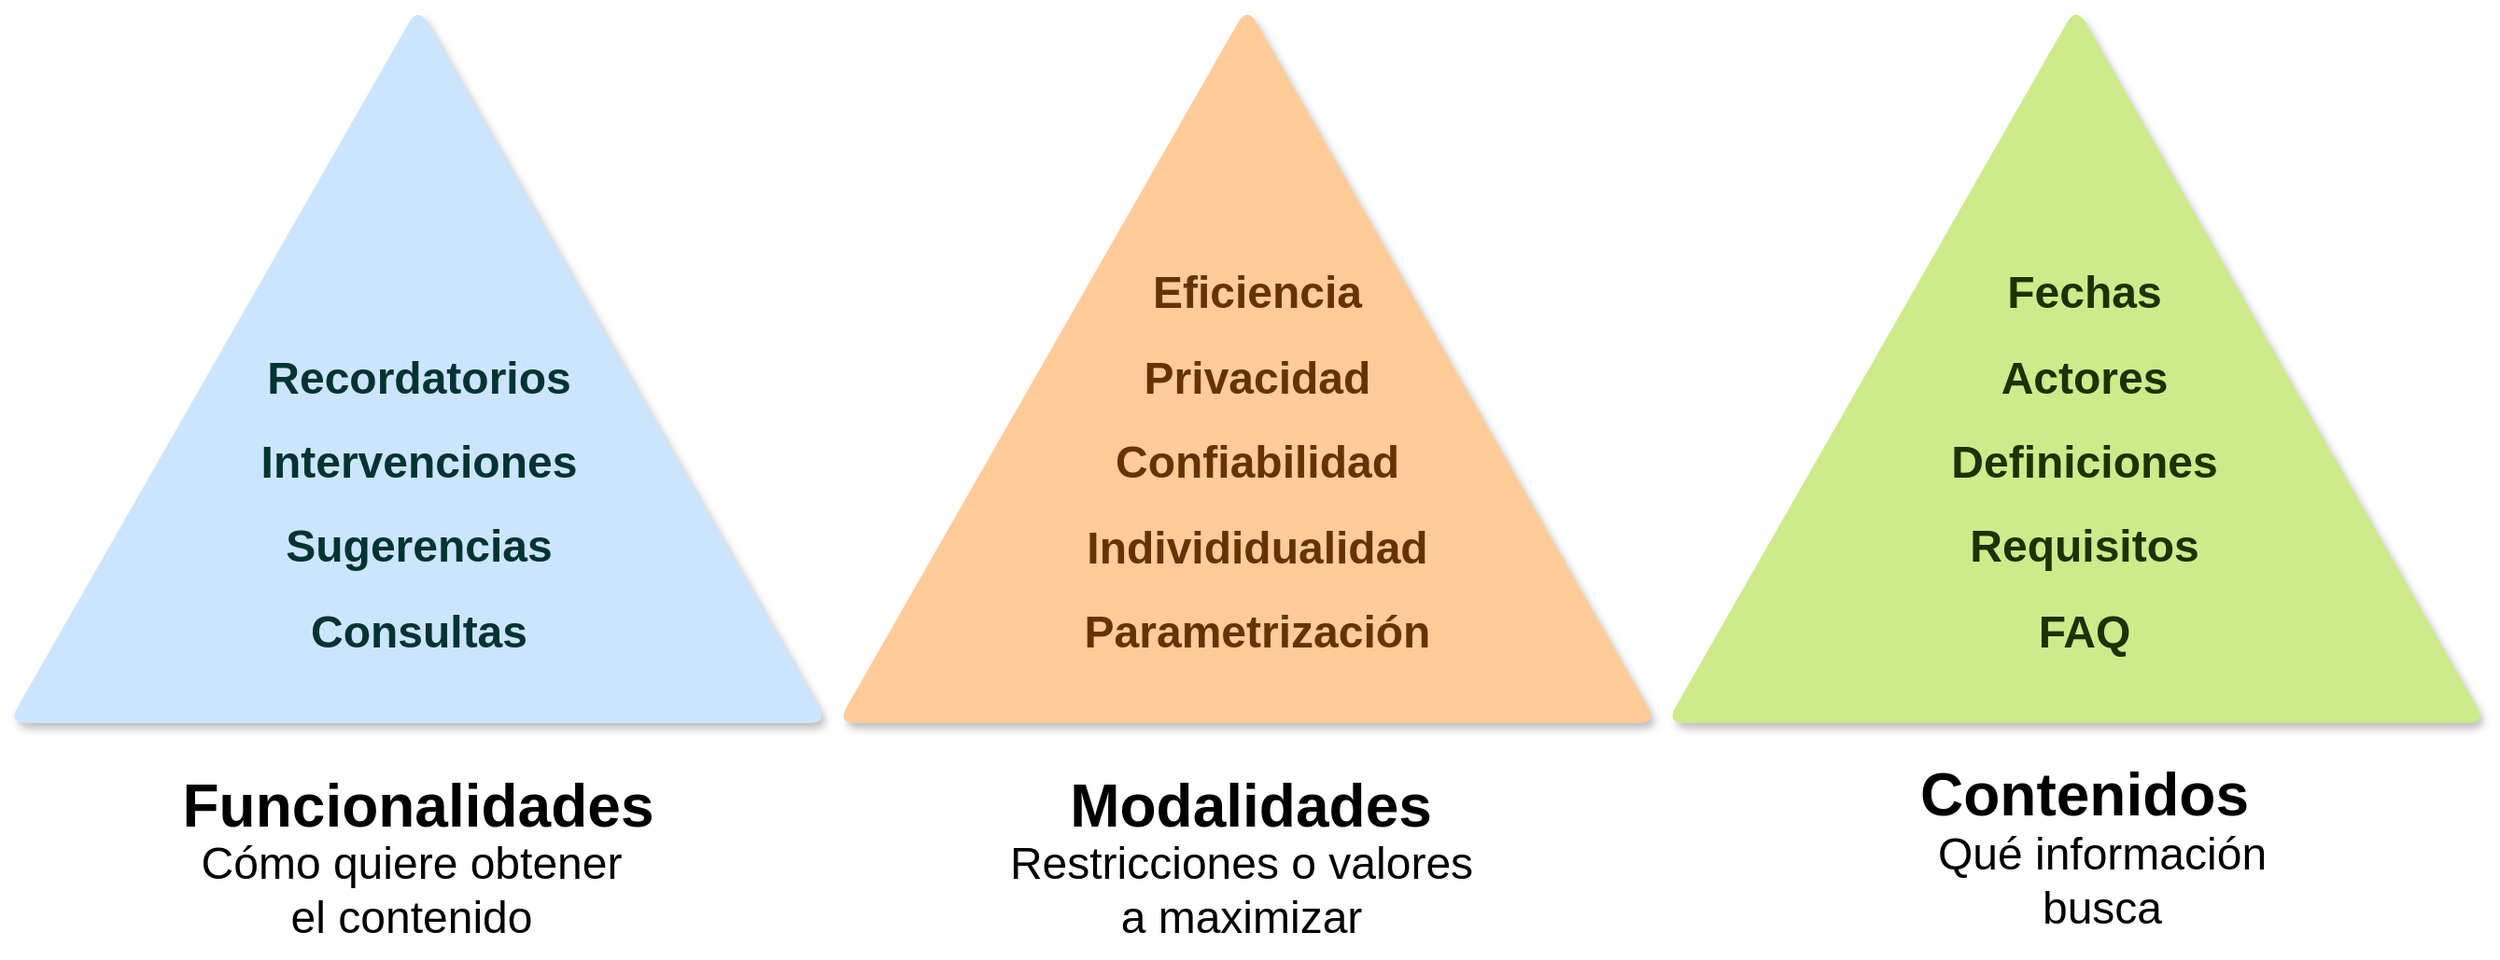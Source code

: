 <mxfile version="17.2.4" type="device"><diagram id="siDjjqEwwujd6_Cov1KN" name="Page-1"><mxGraphModel dx="2664" dy="1470" grid="0" gridSize="10" guides="1" tooltips="1" connect="1" arrows="1" fold="1" page="1" pageScale="1" pageWidth="1100" pageHeight="850" math="0" shadow="0"><root><mxCell id="0"/><mxCell id="1" parent="0"/><mxCell id="DCVd_LWpd1dMsE7Amlj2-41" value="" style="triangle;whiteSpace=wrap;html=1;rounded=1;shadow=1;glass=0;sketch=0;fontSize=24;fillColor=#cce5ff;strokeColor=none;rotation=-90;" vertex="1" parent="1"><mxGeometry x="-91" y="286" width="384" height="439" as="geometry"/></mxCell><mxCell id="DCVd_LWpd1dMsE7Amlj2-30" value="Recordatorios" style="text;html=1;strokeColor=none;fillColor=none;align=center;verticalAlign=middle;whiteSpace=wrap;rounded=0;shadow=1;glass=0;sketch=0;fontSize=24;fontStyle=1;fontColor=#003333;" vertex="1" parent="1"><mxGeometry x="12.5" y="497.5" width="177" height="30" as="geometry"/></mxCell><mxCell id="DCVd_LWpd1dMsE7Amlj2-31" value="Intervenciones" style="text;html=1;strokeColor=none;fillColor=none;align=center;verticalAlign=middle;whiteSpace=wrap;rounded=0;shadow=1;glass=0;sketch=0;fontSize=24;fontStyle=1;fontColor=#003333;" vertex="1" parent="1"><mxGeometry x="12.5" y="543" width="177" height="30" as="geometry"/></mxCell><mxCell id="DCVd_LWpd1dMsE7Amlj2-32" value="Sugerencias" style="text;html=1;strokeColor=none;fillColor=none;align=center;verticalAlign=middle;whiteSpace=wrap;rounded=0;shadow=1;glass=0;sketch=0;fontSize=24;fontStyle=1;fontColor=#003333;" vertex="1" parent="1"><mxGeometry x="12.5" y="588" width="177" height="30" as="geometry"/></mxCell><mxCell id="DCVd_LWpd1dMsE7Amlj2-33" value="Consultas" style="text;html=1;strokeColor=none;fillColor=none;align=center;verticalAlign=middle;whiteSpace=wrap;rounded=0;shadow=1;glass=0;sketch=0;fontSize=24;fontStyle=1;fontColor=#003333;" vertex="1" parent="1"><mxGeometry x="12.5" y="633.5" width="177" height="30" as="geometry"/></mxCell><mxCell id="DCVd_LWpd1dMsE7Amlj2-44" style="edgeStyle=orthogonalEdgeStyle;rounded=0;orthogonalLoop=1;jettySize=auto;html=1;exitX=0.5;exitY=1;exitDx=0;exitDy=0;fontSize=24;fontColor=#003333;align=center;strokeColor=none;" edge="1" parent="1" source="DCVd_LWpd1dMsE7Amlj2-32" target="DCVd_LWpd1dMsE7Amlj2-32"><mxGeometry relative="1" as="geometry"/></mxCell><mxCell id="DCVd_LWpd1dMsE7Amlj2-45" value="" style="triangle;whiteSpace=wrap;html=1;rounded=1;shadow=1;glass=0;sketch=0;fontSize=24;flipH=1;fillColor=#cdeb8b;strokeColor=none;rotation=90;" vertex="1" parent="1"><mxGeometry x="797" y="286" width="384" height="439" as="geometry"/></mxCell><mxCell id="DCVd_LWpd1dMsE7Amlj2-34" value="Fechas" style="text;html=1;align=center;verticalAlign=middle;whiteSpace=wrap;rounded=0;shadow=1;glass=0;sketch=0;fontSize=24;fontStyle=1;fontColor=#1A3300;strokeColor=none;" vertex="1" parent="1"><mxGeometry x="905" y="451.5" width="177" height="30" as="geometry"/></mxCell><mxCell id="DCVd_LWpd1dMsE7Amlj2-35" value="Actores" style="text;html=1;align=center;verticalAlign=middle;whiteSpace=wrap;rounded=0;shadow=1;glass=0;sketch=0;fontSize=24;fontStyle=1;fontColor=#1A3300;strokeColor=none;" vertex="1" parent="1"><mxGeometry x="905" y="497.5" width="177" height="30" as="geometry"/></mxCell><mxCell id="DCVd_LWpd1dMsE7Amlj2-36" value="Definiciones" style="text;html=1;align=center;verticalAlign=middle;whiteSpace=wrap;rounded=0;shadow=1;glass=0;sketch=0;fontSize=24;fontStyle=1;fontColor=#1A3300;strokeColor=none;" vertex="1" parent="1"><mxGeometry x="905" y="543" width="177" height="30" as="geometry"/></mxCell><mxCell id="DCVd_LWpd1dMsE7Amlj2-37" value="Requisitos" style="text;html=1;align=center;verticalAlign=middle;whiteSpace=wrap;rounded=0;shadow=1;glass=0;sketch=0;fontSize=24;fontStyle=1;fontColor=#1A3300;strokeColor=none;" vertex="1" parent="1"><mxGeometry x="905" y="588" width="177" height="30" as="geometry"/></mxCell><mxCell id="DCVd_LWpd1dMsE7Amlj2-38" value="FAQ" style="text;html=1;align=center;verticalAlign=middle;whiteSpace=wrap;rounded=0;shadow=1;glass=0;sketch=0;fontSize=24;fontStyle=1;fontColor=#1A3300;strokeColor=none;" vertex="1" parent="1"><mxGeometry x="905" y="633.5" width="177" height="30" as="geometry"/></mxCell><mxCell id="DCVd_LWpd1dMsE7Amlj2-46" value="" style="triangle;whiteSpace=wrap;html=1;rounded=1;shadow=1;glass=0;sketch=0;fontSize=24;flipV=0;rotation=-90;fillColor=#ffcc99;strokeColor=none;" vertex="1" parent="1"><mxGeometry x="353" y="286" width="384" height="439" as="geometry"/></mxCell><mxCell id="DCVd_LWpd1dMsE7Amlj2-18" value="Privacidad" style="text;html=1;strokeColor=none;fillColor=none;align=center;verticalAlign=middle;whiteSpace=wrap;rounded=0;shadow=1;glass=0;sketch=0;fontSize=24;fontStyle=1;fontColor=#663300;" vertex="1" parent="1"><mxGeometry x="462" y="497.5" width="177" height="30" as="geometry"/></mxCell><mxCell id="DCVd_LWpd1dMsE7Amlj2-19" value="Eficiencia" style="text;html=1;strokeColor=none;fillColor=none;align=center;verticalAlign=middle;whiteSpace=wrap;rounded=0;shadow=1;glass=0;sketch=0;fontSize=24;fontStyle=1;fontColor=#663300;" vertex="1" parent="1"><mxGeometry x="462" y="451.5" width="177" height="30" as="geometry"/></mxCell><mxCell id="DCVd_LWpd1dMsE7Amlj2-20" value="Parametrización" style="text;html=1;strokeColor=none;fillColor=none;align=center;verticalAlign=middle;whiteSpace=wrap;rounded=0;shadow=1;glass=0;sketch=0;fontSize=24;fontStyle=1;fontColor=#663300;" vertex="1" parent="1"><mxGeometry x="462" y="633.5" width="177" height="30" as="geometry"/></mxCell><mxCell id="DCVd_LWpd1dMsE7Amlj2-21" value="Confiabilidad" style="text;html=1;strokeColor=none;fillColor=none;align=center;verticalAlign=middle;whiteSpace=wrap;rounded=0;shadow=1;glass=0;sketch=0;fontSize=24;fontStyle=1;fontColor=#663300;" vertex="1" parent="1"><mxGeometry x="462" y="542.5" width="177" height="30" as="geometry"/></mxCell><mxCell id="DCVd_LWpd1dMsE7Amlj2-22" value="Individidualidad" style="text;html=1;strokeColor=none;fillColor=none;align=center;verticalAlign=middle;whiteSpace=wrap;rounded=0;shadow=1;glass=0;sketch=0;fontSize=24;fontStyle=1;fontColor=#663300;" vertex="1" parent="1"><mxGeometry x="462" y="588.5" width="177" height="30" as="geometry"/></mxCell><mxCell id="DCVd_LWpd1dMsE7Amlj2-51" value="&lt;h1&gt;&lt;font style=&quot;font-size: 32px&quot;&gt;Modalidades&lt;/font&gt;&lt;/h1&gt;&lt;p&gt;&lt;font&gt;&lt;br&gt;&lt;/font&gt;&lt;/p&gt;" style="text;html=1;strokeColor=none;fillColor=none;spacing=3;spacingTop=-30;whiteSpace=wrap;overflow=hidden;rounded=0;shadow=1;glass=0;sketch=0;fontSize=24;verticalAlign=middle;align=center;fontColor=#000000;" vertex="1" parent="1"><mxGeometry x="334" y="702" width="426" height="56" as="geometry"/></mxCell><mxCell id="DCVd_LWpd1dMsE7Amlj2-65" value="&lt;font&gt;Restricciones o valores a maximizar&lt;/font&gt;" style="text;html=1;strokeColor=none;fillColor=none;align=center;verticalAlign=middle;whiteSpace=wrap;rounded=0;shadow=1;glass=0;sketch=0;fontSize=24;fontColor=#000000;" vertex="1" parent="1"><mxGeometry x="410" y="758" width="264" height="57" as="geometry"/></mxCell><mxCell id="DCVd_LWpd1dMsE7Amlj2-52" value="&lt;h1&gt;&lt;font style=&quot;font-size: 32px&quot;&gt;Funcionalidades&lt;/font&gt;&lt;/h1&gt;" style="text;html=1;strokeColor=none;fillColor=none;spacing=3;spacingTop=-30;whiteSpace=wrap;overflow=hidden;rounded=0;shadow=1;glass=0;sketch=0;fontSize=24;align=center;verticalAlign=middle;fontColor=#000000;" vertex="1" parent="1"><mxGeometry x="-62" y="702" width="326" height="67" as="geometry"/></mxCell><mxCell id="DCVd_LWpd1dMsE7Amlj2-62" value="&lt;div align=&quot;center&quot;&gt;&lt;font&gt;Cómo quiere obtener el contenido&lt;/font&gt;&lt;/div&gt;" style="text;html=1;strokeColor=none;fillColor=none;align=center;verticalAlign=middle;whiteSpace=wrap;rounded=0;shadow=1;glass=0;sketch=0;fontSize=24;fontColor=#000000;" vertex="1" parent="1"><mxGeometry x="-24" y="760.5" width="243" height="52.5" as="geometry"/></mxCell><mxCell id="DCVd_LWpd1dMsE7Amlj2-58" value="&lt;h1&gt;&lt;font style=&quot;font-size: 32px&quot;&gt;Contenidos&lt;/font&gt;&lt;/h1&gt;" style="text;html=1;strokeColor=none;fillColor=none;spacing=3;spacingTop=-30;whiteSpace=wrap;overflow=hidden;rounded=0;shadow=1;glass=0;sketch=0;fontSize=24;align=center;verticalAlign=middle;fontColor=#000000;" vertex="1" parent="1"><mxGeometry x="876" y="696" width="235" height="65" as="geometry"/></mxCell><mxCell id="DCVd_LWpd1dMsE7Amlj2-64" value="&lt;div&gt;Qué información busca&lt;/div&gt;" style="text;html=1;strokeColor=none;fillColor=none;align=center;verticalAlign=middle;whiteSpace=wrap;rounded=0;shadow=1;glass=0;sketch=0;fontSize=24;fontColor=#000000;" vertex="1" parent="1"><mxGeometry x="895" y="747.5" width="216" height="69" as="geometry"/></mxCell></root></mxGraphModel></diagram></mxfile>
